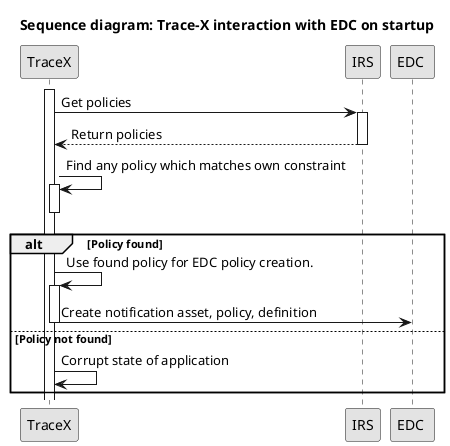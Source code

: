 @startuml
skinparam monochrome true
skinparam shadowing false
skinparam defaultFontName "Architects daughter"

title Sequence diagram: Trace-X interaction with EDC on startup
participant "TraceX" as TraceX
participant "IRS" as IRS
participant "EDC " as EDC

activate TraceX
TraceX -> IRS: Get policies
activate IRS
IRS --> TraceX : Return policies
deactivate IRS
TraceX -> TraceX: Find any policy which matches own constraint
activate TraceX
deactivate TraceX

alt Policy found
    TraceX -> TraceX: Use found policy for EDC policy creation.
    activate TraceX
    TraceX -> EDC : Create notification asset, policy, definition
    deactivate TraceX
else Policy not found
    TraceX -> TraceX: Corrupt state of application
end
@enduml

@startuml
skinparam monochrome true
skinparam shadowing false
skinparam defaultFontName "Architects daughter"

title Sequence diagram: Sending notifications
participant "Trace-X" as TraceX
participant "Trace-X IRS Lib" as TraceXIRSLib
participant "IRS " as IRS
participant "EDC " as EDC

activate TraceX
TraceX -> TraceX: ...
TraceX -> EDC: Get catalog
activate EDC
EDC --> TraceX: Return catalog
deactivate EDC
TraceX -> TraceX: Filter for notification type (alert/investigation) & method (update/receive)
activate TraceX
deactivate TraceX
TraceX -> TraceXIRSLib: Validate if catalog policy matches the configured policies in IRS Lib (3 default policies)
activate TraceXIRSLib
TraceXIRSLib --> TraceX: Valid
deactivate TraceXIRSLib
TraceX -> EDC: Send notification
@enduml



